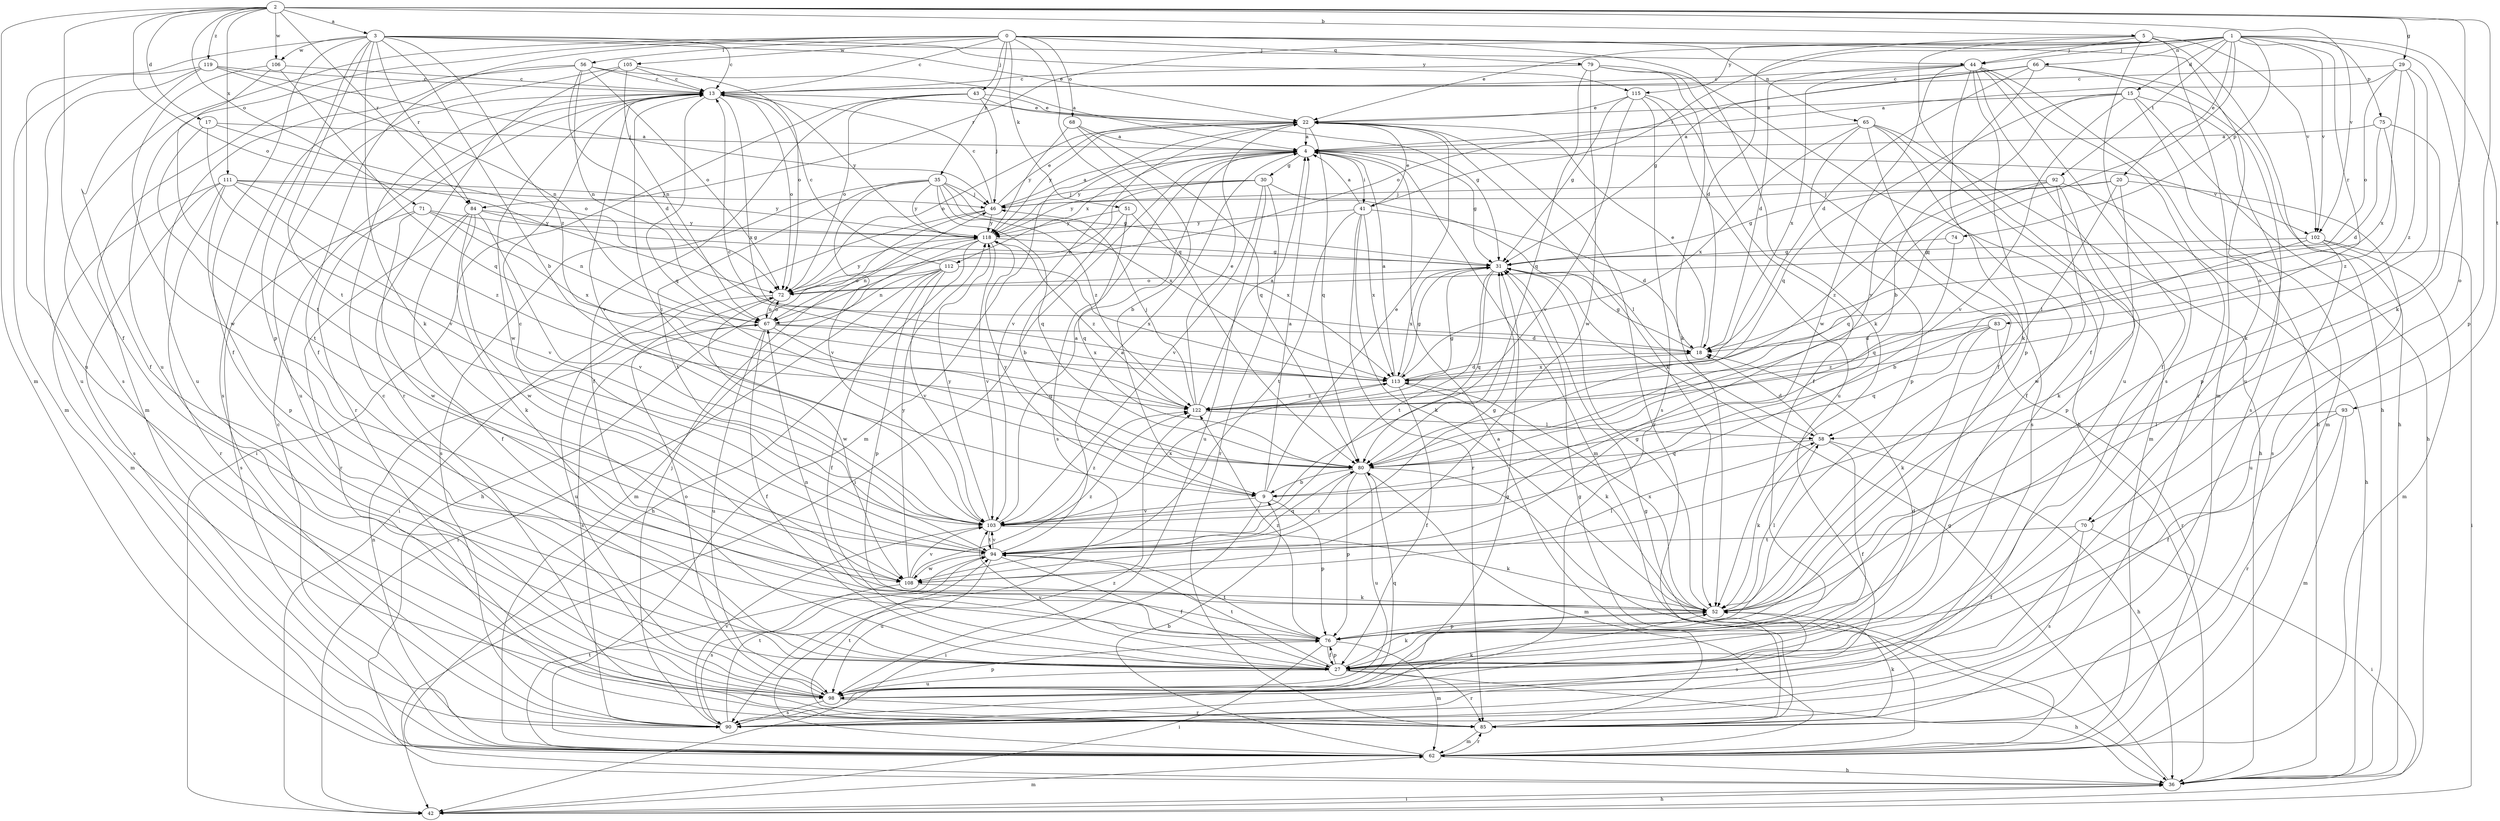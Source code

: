 strict digraph  {
0;
1;
2;
3;
4;
5;
9;
13;
15;
17;
18;
20;
22;
27;
29;
30;
31;
35;
36;
41;
42;
43;
44;
46;
51;
52;
56;
58;
62;
65;
66;
67;
68;
70;
71;
72;
74;
75;
76;
79;
80;
83;
84;
85;
90;
92;
93;
94;
98;
102;
103;
105;
106;
108;
111;
112;
113;
115;
118;
119;
122;
0 -> 13  [label=c];
0 -> 27  [label=f];
0 -> 35  [label=h];
0 -> 43  [label=j];
0 -> 51  [label=k];
0 -> 52  [label=k];
0 -> 56  [label=l];
0 -> 65  [label=n];
0 -> 68  [label=o];
0 -> 70  [label=o];
0 -> 79  [label=q];
0 -> 80  [label=q];
0 -> 90  [label=s];
0 -> 98  [label=u];
0 -> 105  [label=w];
1 -> 15  [label=d];
1 -> 20  [label=e];
1 -> 22  [label=e];
1 -> 41  [label=i];
1 -> 44  [label=j];
1 -> 66  [label=n];
1 -> 70  [label=o];
1 -> 74  [label=p];
1 -> 75  [label=p];
1 -> 80  [label=q];
1 -> 83  [label=r];
1 -> 84  [label=r];
1 -> 92  [label=t];
1 -> 93  [label=t];
1 -> 102  [label=v];
1 -> 115  [label=y];
2 -> 3  [label=a];
2 -> 5  [label=b];
2 -> 17  [label=d];
2 -> 27  [label=f];
2 -> 29  [label=g];
2 -> 52  [label=k];
2 -> 62  [label=m];
2 -> 71  [label=o];
2 -> 72  [label=o];
2 -> 76  [label=p];
2 -> 84  [label=r];
2 -> 102  [label=v];
2 -> 106  [label=w];
2 -> 111  [label=x];
2 -> 119  [label=z];
3 -> 9  [label=b];
3 -> 13  [label=c];
3 -> 22  [label=e];
3 -> 27  [label=f];
3 -> 44  [label=j];
3 -> 52  [label=k];
3 -> 76  [label=p];
3 -> 84  [label=r];
3 -> 94  [label=t];
3 -> 98  [label=u];
3 -> 106  [label=w];
3 -> 115  [label=y];
3 -> 122  [label=z];
4 -> 30  [label=g];
4 -> 31  [label=g];
4 -> 41  [label=i];
4 -> 42  [label=i];
4 -> 62  [label=m];
4 -> 90  [label=s];
4 -> 102  [label=v];
4 -> 112  [label=x];
4 -> 118  [label=y];
5 -> 18  [label=d];
5 -> 27  [label=f];
5 -> 36  [label=h];
5 -> 44  [label=j];
5 -> 62  [label=m];
5 -> 90  [label=s];
5 -> 102  [label=v];
9 -> 4  [label=a];
9 -> 22  [label=e];
9 -> 42  [label=i];
9 -> 76  [label=p];
9 -> 103  [label=v];
9 -> 118  [label=y];
13 -> 22  [label=e];
13 -> 72  [label=o];
13 -> 80  [label=q];
13 -> 85  [label=r];
13 -> 98  [label=u];
13 -> 103  [label=v];
13 -> 108  [label=w];
13 -> 113  [label=x];
13 -> 118  [label=y];
15 -> 9  [label=b];
15 -> 22  [label=e];
15 -> 36  [label=h];
15 -> 62  [label=m];
15 -> 80  [label=q];
15 -> 90  [label=s];
15 -> 103  [label=v];
17 -> 4  [label=a];
17 -> 72  [label=o];
17 -> 94  [label=t];
17 -> 103  [label=v];
18 -> 22  [label=e];
18 -> 31  [label=g];
18 -> 113  [label=x];
20 -> 31  [label=g];
20 -> 46  [label=j];
20 -> 52  [label=k];
20 -> 58  [label=l];
20 -> 90  [label=s];
22 -> 4  [label=a];
22 -> 52  [label=k];
22 -> 62  [label=m];
22 -> 72  [label=o];
22 -> 80  [label=q];
22 -> 85  [label=r];
22 -> 103  [label=v];
22 -> 118  [label=y];
27 -> 18  [label=d];
27 -> 36  [label=h];
27 -> 52  [label=k];
27 -> 76  [label=p];
27 -> 85  [label=r];
27 -> 94  [label=t];
27 -> 98  [label=u];
27 -> 103  [label=v];
29 -> 4  [label=a];
29 -> 13  [label=c];
29 -> 52  [label=k];
29 -> 72  [label=o];
29 -> 113  [label=x];
29 -> 122  [label=z];
30 -> 46  [label=j];
30 -> 58  [label=l];
30 -> 67  [label=n];
30 -> 85  [label=r];
30 -> 98  [label=u];
30 -> 103  [label=v];
30 -> 118  [label=y];
31 -> 72  [label=o];
31 -> 80  [label=q];
31 -> 94  [label=t];
31 -> 113  [label=x];
35 -> 31  [label=g];
35 -> 46  [label=j];
35 -> 80  [label=q];
35 -> 90  [label=s];
35 -> 94  [label=t];
35 -> 103  [label=v];
35 -> 113  [label=x];
35 -> 118  [label=y];
35 -> 122  [label=z];
36 -> 31  [label=g];
36 -> 42  [label=i];
41 -> 4  [label=a];
41 -> 18  [label=d];
41 -> 22  [label=e];
41 -> 52  [label=k];
41 -> 85  [label=r];
41 -> 94  [label=t];
41 -> 113  [label=x];
41 -> 118  [label=y];
42 -> 36  [label=h];
42 -> 62  [label=m];
43 -> 22  [label=e];
43 -> 27  [label=f];
43 -> 31  [label=g];
43 -> 42  [label=i];
43 -> 46  [label=j];
43 -> 72  [label=o];
44 -> 13  [label=c];
44 -> 18  [label=d];
44 -> 27  [label=f];
44 -> 36  [label=h];
44 -> 52  [label=k];
44 -> 76  [label=p];
44 -> 85  [label=r];
44 -> 98  [label=u];
44 -> 108  [label=w];
44 -> 113  [label=x];
46 -> 4  [label=a];
46 -> 13  [label=c];
46 -> 22  [label=e];
46 -> 36  [label=h];
46 -> 42  [label=i];
46 -> 118  [label=y];
51 -> 9  [label=b];
51 -> 80  [label=q];
51 -> 113  [label=x];
51 -> 118  [label=y];
52 -> 31  [label=g];
52 -> 58  [label=l];
52 -> 76  [label=p];
52 -> 90  [label=s];
52 -> 113  [label=x];
56 -> 4  [label=a];
56 -> 13  [label=c];
56 -> 18  [label=d];
56 -> 62  [label=m];
56 -> 67  [label=n];
56 -> 72  [label=o];
56 -> 98  [label=u];
58 -> 18  [label=d];
58 -> 27  [label=f];
58 -> 36  [label=h];
58 -> 52  [label=k];
58 -> 80  [label=q];
62 -> 9  [label=b];
62 -> 13  [label=c];
62 -> 31  [label=g];
62 -> 36  [label=h];
62 -> 67  [label=n];
62 -> 85  [label=r];
62 -> 94  [label=t];
62 -> 122  [label=z];
65 -> 4  [label=a];
65 -> 27  [label=f];
65 -> 36  [label=h];
65 -> 62  [label=m];
65 -> 76  [label=p];
65 -> 90  [label=s];
65 -> 113  [label=x];
66 -> 13  [label=c];
66 -> 18  [label=d];
66 -> 31  [label=g];
66 -> 36  [label=h];
66 -> 72  [label=o];
66 -> 98  [label=u];
66 -> 103  [label=v];
67 -> 18  [label=d];
67 -> 27  [label=f];
67 -> 72  [label=o];
67 -> 80  [label=q];
67 -> 90  [label=s];
67 -> 98  [label=u];
67 -> 113  [label=x];
68 -> 4  [label=a];
68 -> 9  [label=b];
68 -> 80  [label=q];
68 -> 118  [label=y];
70 -> 27  [label=f];
70 -> 42  [label=i];
70 -> 90  [label=s];
70 -> 94  [label=t];
71 -> 67  [label=n];
71 -> 90  [label=s];
71 -> 108  [label=w];
71 -> 113  [label=x];
71 -> 118  [label=y];
72 -> 67  [label=n];
72 -> 98  [label=u];
72 -> 108  [label=w];
72 -> 118  [label=y];
74 -> 31  [label=g];
74 -> 80  [label=q];
75 -> 4  [label=a];
75 -> 18  [label=d];
75 -> 76  [label=p];
75 -> 122  [label=z];
76 -> 27  [label=f];
76 -> 42  [label=i];
76 -> 62  [label=m];
76 -> 67  [label=n];
76 -> 94  [label=t];
76 -> 122  [label=z];
79 -> 13  [label=c];
79 -> 27  [label=f];
79 -> 36  [label=h];
79 -> 52  [label=k];
79 -> 80  [label=q];
79 -> 108  [label=w];
80 -> 9  [label=b];
80 -> 36  [label=h];
80 -> 62  [label=m];
80 -> 76  [label=p];
80 -> 94  [label=t];
80 -> 98  [label=u];
83 -> 18  [label=d];
83 -> 52  [label=k];
83 -> 80  [label=q];
83 -> 85  [label=r];
83 -> 122  [label=z];
84 -> 27  [label=f];
84 -> 31  [label=g];
84 -> 52  [label=k];
84 -> 85  [label=r];
84 -> 103  [label=v];
84 -> 108  [label=w];
84 -> 118  [label=y];
85 -> 4  [label=a];
85 -> 31  [label=g];
85 -> 52  [label=k];
85 -> 62  [label=m];
85 -> 94  [label=t];
90 -> 31  [label=g];
90 -> 46  [label=j];
90 -> 94  [label=t];
90 -> 103  [label=v];
92 -> 36  [label=h];
92 -> 46  [label=j];
92 -> 76  [label=p];
92 -> 80  [label=q];
92 -> 108  [label=w];
92 -> 122  [label=z];
93 -> 27  [label=f];
93 -> 58  [label=l];
93 -> 62  [label=m];
93 -> 85  [label=r];
94 -> 4  [label=a];
94 -> 13  [label=c];
94 -> 27  [label=f];
94 -> 31  [label=g];
94 -> 80  [label=q];
94 -> 98  [label=u];
94 -> 103  [label=v];
94 -> 108  [label=w];
98 -> 13  [label=c];
98 -> 52  [label=k];
98 -> 72  [label=o];
98 -> 76  [label=p];
98 -> 80  [label=q];
98 -> 85  [label=r];
98 -> 90  [label=s];
102 -> 9  [label=b];
102 -> 31  [label=g];
102 -> 42  [label=i];
102 -> 62  [label=m];
102 -> 98  [label=u];
103 -> 4  [label=a];
103 -> 13  [label=c];
103 -> 52  [label=k];
103 -> 94  [label=t];
103 -> 113  [label=x];
103 -> 118  [label=y];
103 -> 122  [label=z];
105 -> 13  [label=c];
105 -> 67  [label=n];
105 -> 72  [label=o];
105 -> 85  [label=r];
105 -> 90  [label=s];
106 -> 13  [label=c];
106 -> 80  [label=q];
106 -> 94  [label=t];
106 -> 108  [label=w];
108 -> 52  [label=k];
108 -> 58  [label=l];
108 -> 90  [label=s];
108 -> 103  [label=v];
108 -> 118  [label=y];
108 -> 122  [label=z];
111 -> 46  [label=j];
111 -> 62  [label=m];
111 -> 76  [label=p];
111 -> 85  [label=r];
111 -> 90  [label=s];
111 -> 103  [label=v];
111 -> 118  [label=y];
111 -> 122  [label=z];
112 -> 13  [label=c];
112 -> 27  [label=f];
112 -> 42  [label=i];
112 -> 67  [label=n];
112 -> 72  [label=o];
112 -> 76  [label=p];
112 -> 103  [label=v];
112 -> 113  [label=x];
113 -> 4  [label=a];
113 -> 18  [label=d];
113 -> 27  [label=f];
113 -> 31  [label=g];
113 -> 52  [label=k];
113 -> 122  [label=z];
115 -> 22  [label=e];
115 -> 27  [label=f];
115 -> 31  [label=g];
115 -> 90  [label=s];
115 -> 98  [label=u];
115 -> 103  [label=v];
118 -> 31  [label=g];
118 -> 36  [label=h];
118 -> 62  [label=m];
118 -> 67  [label=n];
118 -> 103  [label=v];
118 -> 122  [label=z];
119 -> 13  [label=c];
119 -> 27  [label=f];
119 -> 46  [label=j];
119 -> 62  [label=m];
119 -> 67  [label=n];
119 -> 98  [label=u];
122 -> 4  [label=a];
122 -> 13  [label=c];
122 -> 22  [label=e];
122 -> 31  [label=g];
122 -> 46  [label=j];
122 -> 58  [label=l];
}
